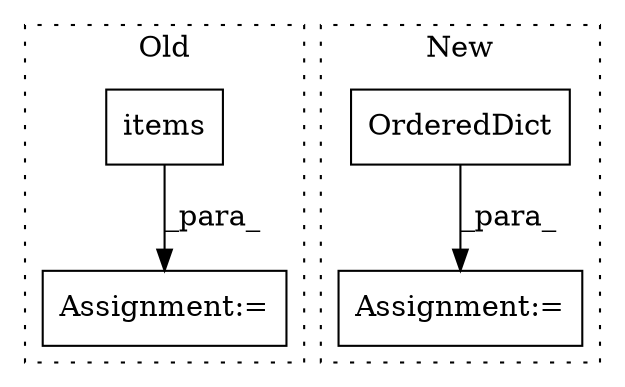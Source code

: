 digraph G {
subgraph cluster0 {
1 [label="items" a="32" s="1641" l="7" shape="box"];
4 [label="Assignment:=" a="7" s="1816" l="1" shape="box"];
label = "Old";
style="dotted";
}
subgraph cluster1 {
2 [label="OrderedDict" a="32" s="1440,1493" l="12,1" shape="box"];
3 [label="Assignment:=" a="7" s="1439" l="1" shape="box"];
label = "New";
style="dotted";
}
1 -> 4 [label="_para_"];
2 -> 3 [label="_para_"];
}